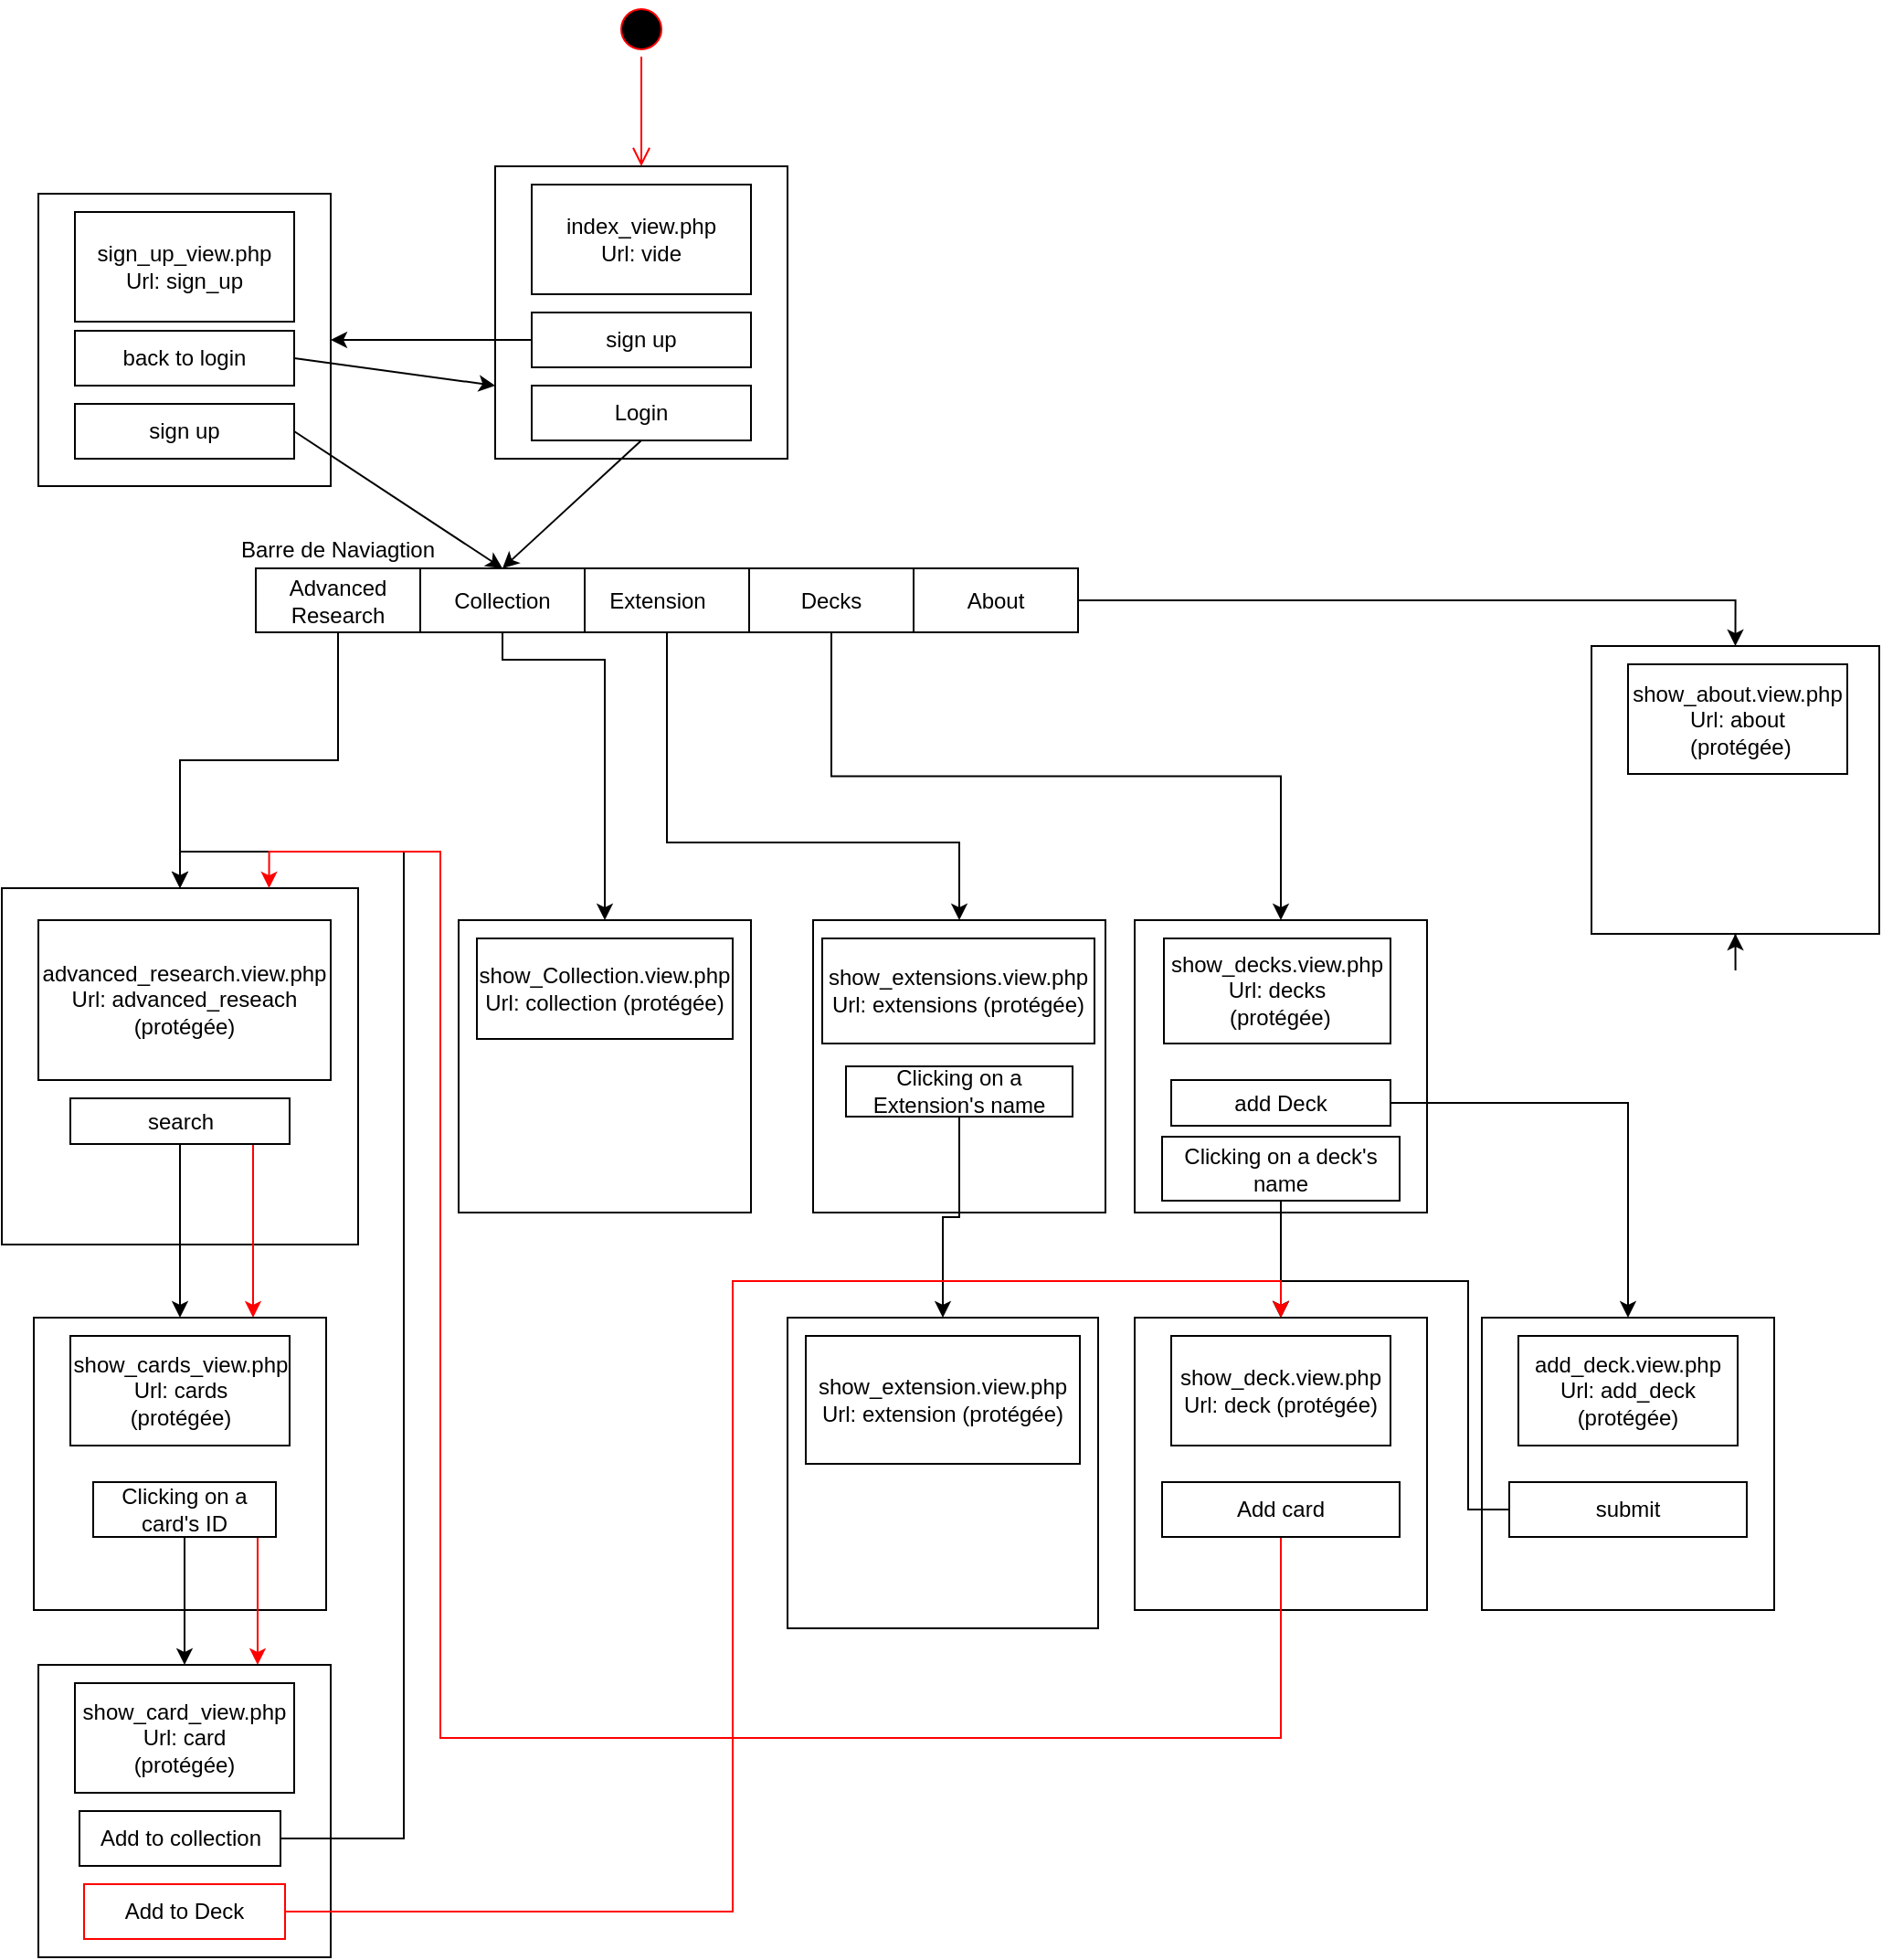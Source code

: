 <mxfile version="17.1.0" type="device"><diagram id="t1hI5LqDuZjC8F_jfuu2" name="Page-1"><mxGraphModel dx="988" dy="564" grid="1" gridSize="10" guides="1" tooltips="1" connect="1" arrows="1" fold="1" page="1" pageScale="1" pageWidth="827" pageHeight="1169" math="0" shadow="0"><root><mxCell id="0"/><mxCell id="1" parent="0"/><mxCell id="mGmHyPtAnsM37EOMvdgF-3" value="" style="whiteSpace=wrap;html=1;aspect=fixed;" parent="1" vertex="1"><mxGeometry x="320" y="220" width="160" height="160" as="geometry"/></mxCell><mxCell id="mGmHyPtAnsM37EOMvdgF-1" value="index_view.php&lt;br&gt;Url: vide" style="rounded=0;whiteSpace=wrap;html=1;" parent="1" vertex="1"><mxGeometry x="340" y="230" width="120" height="60" as="geometry"/></mxCell><mxCell id="mGmHyPtAnsM37EOMvdgF-2" value="Login" style="rounded=0;whiteSpace=wrap;html=1;" parent="1" vertex="1"><mxGeometry x="340" y="340" width="120" height="30" as="geometry"/></mxCell><mxCell id="mGmHyPtAnsM37EOMvdgF-4" value="" style="whiteSpace=wrap;html=1;aspect=fixed;" parent="1" vertex="1"><mxGeometry x="300" y="632.5" width="160" height="160" as="geometry"/></mxCell><mxCell id="mGmHyPtAnsM37EOMvdgF-5" value="show_Collection.view.php&lt;br&gt;Url: collection (protégée)" style="rounded=0;whiteSpace=wrap;html=1;" parent="1" vertex="1"><mxGeometry x="310" y="642.5" width="140" height="55" as="geometry"/></mxCell><mxCell id="mGmHyPtAnsM37EOMvdgF-9" value="" style="endArrow=classic;html=1;rounded=0;entryX=0.5;entryY=0;entryDx=0;entryDy=0;exitX=0.5;exitY=1;exitDx=0;exitDy=0;" parent="1" source="mGmHyPtAnsM37EOMvdgF-2" target="AfJSVxRwZJ5kCRPgG-Cy-4" edge="1"><mxGeometry width="50" height="50" relative="1" as="geometry"><mxPoint x="390" y="410" as="sourcePoint"/><mxPoint x="440" y="360" as="targetPoint"/></mxGeometry></mxCell><mxCell id="mGmHyPtAnsM37EOMvdgF-10" value="" style="whiteSpace=wrap;html=1;aspect=fixed;" parent="1" vertex="1"><mxGeometry x="494" y="632.5" width="160" height="160" as="geometry"/></mxCell><mxCell id="mGmHyPtAnsM37EOMvdgF-11" value="show_extensions.view.php&lt;br&gt;Url: extensions (protégée)" style="rounded=0;whiteSpace=wrap;html=1;" parent="1" vertex="1"><mxGeometry x="499" y="642.5" width="149" height="57.5" as="geometry"/></mxCell><mxCell id="AfJSVxRwZJ5kCRPgG-Cy-25" style="edgeStyle=orthogonalEdgeStyle;rounded=0;orthogonalLoop=1;jettySize=auto;html=1;exitX=0.5;exitY=1;exitDx=0;exitDy=0;entryX=0.5;entryY=0;entryDx=0;entryDy=0;" parent="1" source="mGmHyPtAnsM37EOMvdgF-12" target="AfJSVxRwZJ5kCRPgG-Cy-22" edge="1"><mxGeometry relative="1" as="geometry"/></mxCell><mxCell id="mGmHyPtAnsM37EOMvdgF-12" value="Clicking on a Extension's name" style="rounded=0;whiteSpace=wrap;html=1;" parent="1" vertex="1"><mxGeometry x="512" y="712.5" width="124" height="27.5" as="geometry"/></mxCell><mxCell id="mGmHyPtAnsM37EOMvdgF-16" value="" style="whiteSpace=wrap;html=1;aspect=fixed;" parent="1" vertex="1"><mxGeometry x="50" y="615" width="195" height="195" as="geometry"/></mxCell><mxCell id="mGmHyPtAnsM37EOMvdgF-17" value="advanced_research.view.php&lt;br&gt;Url: advanced_reseach (protégée)" style="rounded=0;whiteSpace=wrap;html=1;" parent="1" vertex="1"><mxGeometry x="70" y="632.5" width="160" height="87.5" as="geometry"/></mxCell><mxCell id="AfJSVxRwZJ5kCRPgG-Cy-51" style="edgeStyle=orthogonalEdgeStyle;rounded=0;orthogonalLoop=1;jettySize=auto;html=1;exitX=0.75;exitY=1;exitDx=0;exitDy=0;entryX=0.75;entryY=0;entryDx=0;entryDy=0;strokeColor=#FF0000;fillColor=#00FF00;" parent="1" source="mGmHyPtAnsM37EOMvdgF-18" target="AfJSVxRwZJ5kCRPgG-Cy-10" edge="1"><mxGeometry relative="1" as="geometry"><Array as="points"><mxPoint x="188" y="755"/></Array></mxGeometry></mxCell><mxCell id="mGmHyPtAnsM37EOMvdgF-18" value="search" style="rounded=0;whiteSpace=wrap;html=1;" parent="1" vertex="1"><mxGeometry x="87.5" y="730" width="120" height="25" as="geometry"/></mxCell><mxCell id="2Z8GBUXBvu-Es88s9Bnw-1" value="" style="whiteSpace=wrap;html=1;aspect=fixed;" parent="1" vertex="1"><mxGeometry x="70" y="235" width="160" height="160" as="geometry"/></mxCell><mxCell id="2Z8GBUXBvu-Es88s9Bnw-2" value="sign_up_view.php&lt;br&gt;Url: sign_up" style="rounded=0;whiteSpace=wrap;html=1;" parent="1" vertex="1"><mxGeometry x="90" y="245" width="120" height="60" as="geometry"/></mxCell><mxCell id="2Z8GBUXBvu-Es88s9Bnw-3" value="back to login" style="rounded=0;whiteSpace=wrap;html=1;" parent="1" vertex="1"><mxGeometry x="90" y="310" width="120" height="30" as="geometry"/></mxCell><mxCell id="2Z8GBUXBvu-Es88s9Bnw-4" value="sign up" style="rounded=0;whiteSpace=wrap;html=1;" parent="1" vertex="1"><mxGeometry x="340" y="300" width="120" height="30" as="geometry"/></mxCell><mxCell id="2Z8GBUXBvu-Es88s9Bnw-6" value="" style="endArrow=classic;html=1;rounded=0;entryX=1;entryY=0.5;entryDx=0;entryDy=0;exitX=0;exitY=0.5;exitDx=0;exitDy=0;" parent="1" source="2Z8GBUXBvu-Es88s9Bnw-4" target="2Z8GBUXBvu-Es88s9Bnw-1" edge="1"><mxGeometry width="50" height="50" relative="1" as="geometry"><mxPoint x="410" y="380" as="sourcePoint"/><mxPoint x="410" y="435" as="targetPoint"/></mxGeometry></mxCell><mxCell id="2Z8GBUXBvu-Es88s9Bnw-7" value="" style="endArrow=classic;html=1;rounded=0;entryX=0;entryY=0.75;entryDx=0;entryDy=0;exitX=1;exitY=0.5;exitDx=0;exitDy=0;" parent="1" source="2Z8GBUXBvu-Es88s9Bnw-3" target="mGmHyPtAnsM37EOMvdgF-3" edge="1"><mxGeometry width="50" height="50" relative="1" as="geometry"><mxPoint x="350" y="325" as="sourcePoint"/><mxPoint x="240" y="325" as="targetPoint"/></mxGeometry></mxCell><mxCell id="2Z8GBUXBvu-Es88s9Bnw-8" value="" style="endArrow=classic;html=1;rounded=0;entryX=0.5;entryY=0;entryDx=0;entryDy=0;exitX=1;exitY=0.5;exitDx=0;exitDy=0;" parent="1" source="2Z8GBUXBvu-Es88s9Bnw-9" target="AfJSVxRwZJ5kCRPgG-Cy-4" edge="1"><mxGeometry width="50" height="50" relative="1" as="geometry"><mxPoint x="360" y="335" as="sourcePoint"/><mxPoint x="250" y="335" as="targetPoint"/></mxGeometry></mxCell><mxCell id="2Z8GBUXBvu-Es88s9Bnw-9" value="sign up" style="rounded=0;whiteSpace=wrap;html=1;" parent="1" vertex="1"><mxGeometry x="90" y="350" width="120" height="30" as="geometry"/></mxCell><mxCell id="AfJSVxRwZJ5kCRPgG-Cy-1" value="Extension" style="rounded=0;whiteSpace=wrap;html=1;" parent="1" vertex="1"><mxGeometry x="189" y="440" width="440" height="35" as="geometry"/></mxCell><mxCell id="AfJSVxRwZJ5kCRPgG-Cy-2" value="Barre de Naviagtion" style="text;html=1;strokeColor=none;fillColor=none;align=center;verticalAlign=middle;whiteSpace=wrap;rounded=0;" parent="1" vertex="1"><mxGeometry x="154" y="420" width="160" height="20" as="geometry"/></mxCell><mxCell id="AfJSVxRwZJ5kCRPgG-Cy-34" style="edgeStyle=orthogonalEdgeStyle;rounded=0;orthogonalLoop=1;jettySize=auto;html=1;exitX=0.5;exitY=1;exitDx=0;exitDy=0;entryX=0.5;entryY=0;entryDx=0;entryDy=0;" parent="1" source="AfJSVxRwZJ5kCRPgG-Cy-3" target="mGmHyPtAnsM37EOMvdgF-16" edge="1"><mxGeometry relative="1" as="geometry"/></mxCell><mxCell id="AfJSVxRwZJ5kCRPgG-Cy-3" value="Advanced Research" style="rounded=0;whiteSpace=wrap;html=1;" parent="1" vertex="1"><mxGeometry x="189" y="440" width="90" height="35" as="geometry"/></mxCell><mxCell id="AfJSVxRwZJ5kCRPgG-Cy-9" style="edgeStyle=orthogonalEdgeStyle;rounded=0;orthogonalLoop=1;jettySize=auto;html=1;exitX=0.5;exitY=1;exitDx=0;exitDy=0;entryX=0.5;entryY=0;entryDx=0;entryDy=0;" parent="1" source="AfJSVxRwZJ5kCRPgG-Cy-4" target="mGmHyPtAnsM37EOMvdgF-4" edge="1"><mxGeometry relative="1" as="geometry"><Array as="points"><mxPoint x="324" y="490"/><mxPoint x="380" y="490"/></Array></mxGeometry></mxCell><mxCell id="AfJSVxRwZJ5kCRPgG-Cy-4" value="Collection" style="rounded=0;whiteSpace=wrap;html=1;" parent="1" vertex="1"><mxGeometry x="279" y="440" width="90" height="35" as="geometry"/></mxCell><mxCell id="AfJSVxRwZJ5kCRPgG-Cy-33" style="edgeStyle=orthogonalEdgeStyle;rounded=0;orthogonalLoop=1;jettySize=auto;html=1;exitX=0.5;exitY=1;exitDx=0;exitDy=0;entryX=0.5;entryY=0;entryDx=0;entryDy=0;" parent="1" target="mGmHyPtAnsM37EOMvdgF-10" edge="1"><mxGeometry relative="1" as="geometry"><Array as="points"><mxPoint x="414" y="590"/><mxPoint x="574" y="590"/></Array><mxPoint x="414" y="475" as="sourcePoint"/></mxGeometry></mxCell><mxCell id="AfJSVxRwZJ5kCRPgG-Cy-32" style="edgeStyle=orthogonalEdgeStyle;rounded=0;orthogonalLoop=1;jettySize=auto;html=1;exitX=0.5;exitY=1;exitDx=0;exitDy=0;entryX=0.5;entryY=0;entryDx=0;entryDy=0;" parent="1" source="AfJSVxRwZJ5kCRPgG-Cy-7" target="AfJSVxRwZJ5kCRPgG-Cy-26" edge="1"><mxGeometry relative="1" as="geometry"/></mxCell><mxCell id="AfJSVxRwZJ5kCRPgG-Cy-7" value="Decks&lt;span style=&quot;color: rgba(0 , 0 , 0 , 0) ; font-family: monospace ; font-size: 0px&quot;&gt;%3CmxGraphModel%3E%3Croot%3E%3CmxCell%20id%3D%220%22%2F%3E%3CmxCell%20id%3D%221%22%20parent%3D%220%22%2F%3E%3CmxCell%20id%3D%222%22%20value%3D%22Collection%22%20style%3D%22rounded%3D0%3BwhiteSpace%3Dwrap%3Bhtml%3D1%3B%22%20vertex%3D%221%22%20parent%3D%221%22%3E%3CmxGeometry%20x%3D%22100%22%20y%3D%22435%22%20width%3D%2290%22%20height%3D%2235%22%20as%3D%22geometry%22%2F%3E%3C%2FmxCell%3E%3C%2Froot%3E%3C%2FmxGraphModel%3E&lt;/span&gt;&lt;span style=&quot;color: rgba(0 , 0 , 0 , 0) ; font-family: monospace ; font-size: 0px&quot;&gt;%3CmxGraphModel%3E%3Croot%3E%3CmxCell%20id%3D%220%22%2F%3E%3CmxCell%20id%3D%221%22%20parent%3D%220%22%2F%3E%3CmxCell%20id%3D%222%22%20value%3D%22Collection%22%20style%3D%22rounded%3D0%3BwhiteSpace%3Dwrap%3Bhtml%3D1%3B%22%20vertex%3D%221%22%20parent%3D%221%22%3E%3CmxGeometry%20x%3D%22100%22%20y%3D%22435%22%20width%3D%2290%22%20height%3D%2235%22%20as%3D%22geometry%22%2F%3E%3C%2FmxCell%3E%3C%2Froot%3E%3C%2FmxGraphModel%3E&lt;/span&gt;" style="rounded=0;whiteSpace=wrap;html=1;" parent="1" vertex="1"><mxGeometry x="459" y="440" width="90" height="35" as="geometry"/></mxCell><mxCell id="AfJSVxRwZJ5kCRPgG-Cy-45" style="edgeStyle=orthogonalEdgeStyle;rounded=0;orthogonalLoop=1;jettySize=auto;html=1;exitX=1;exitY=0.5;exitDx=0;exitDy=0;entryX=0.5;entryY=0;entryDx=0;entryDy=0;" parent="1" source="AfJSVxRwZJ5kCRPgG-Cy-8" target="AfJSVxRwZJ5kCRPgG-Cy-41" edge="1"><mxGeometry relative="1" as="geometry"/></mxCell><mxCell id="AfJSVxRwZJ5kCRPgG-Cy-8" value="About" style="rounded=0;whiteSpace=wrap;html=1;" parent="1" vertex="1"><mxGeometry x="549" y="440" width="90" height="35" as="geometry"/></mxCell><mxCell id="AfJSVxRwZJ5kCRPgG-Cy-10" value="" style="whiteSpace=wrap;html=1;aspect=fixed;" parent="1" vertex="1"><mxGeometry x="67.5" y="850" width="160" height="160" as="geometry"/></mxCell><mxCell id="AfJSVxRwZJ5kCRPgG-Cy-11" value="show_cards_view.php&lt;br&gt;Url: cards&lt;br&gt;(protégée)" style="rounded=0;whiteSpace=wrap;html=1;" parent="1" vertex="1"><mxGeometry x="87.5" y="860" width="120" height="60" as="geometry"/></mxCell><mxCell id="AfJSVxRwZJ5kCRPgG-Cy-14" value="" style="endArrow=classic;html=1;rounded=0;exitX=0.5;exitY=1;exitDx=0;exitDy=0;entryX=0.5;entryY=0;entryDx=0;entryDy=0;" parent="1" source="mGmHyPtAnsM37EOMvdgF-18" target="AfJSVxRwZJ5kCRPgG-Cy-10" edge="1"><mxGeometry width="50" height="50" relative="1" as="geometry"><mxPoint x="340" y="910" as="sourcePoint"/><mxPoint x="390" y="860" as="targetPoint"/></mxGeometry></mxCell><mxCell id="AfJSVxRwZJ5kCRPgG-Cy-19" style="edgeStyle=orthogonalEdgeStyle;rounded=0;orthogonalLoop=1;jettySize=auto;html=1;exitX=0.5;exitY=1;exitDx=0;exitDy=0;entryX=0.5;entryY=0;entryDx=0;entryDy=0;" parent="1" source="AfJSVxRwZJ5kCRPgG-Cy-15" target="AfJSVxRwZJ5kCRPgG-Cy-16" edge="1"><mxGeometry relative="1" as="geometry"/></mxCell><mxCell id="AfJSVxRwZJ5kCRPgG-Cy-52" style="edgeStyle=orthogonalEdgeStyle;rounded=0;orthogonalLoop=1;jettySize=auto;html=1;exitX=0.75;exitY=1;exitDx=0;exitDy=0;entryX=0.75;entryY=0;entryDx=0;entryDy=0;strokeColor=#FF0000;fillColor=#00FF00;" parent="1" source="AfJSVxRwZJ5kCRPgG-Cy-15" target="AfJSVxRwZJ5kCRPgG-Cy-16" edge="1"><mxGeometry relative="1" as="geometry"><Array as="points"><mxPoint x="190" y="970"/></Array></mxGeometry></mxCell><mxCell id="AfJSVxRwZJ5kCRPgG-Cy-15" value="Clicking on a card's ID" style="rounded=0;whiteSpace=wrap;html=1;" parent="1" vertex="1"><mxGeometry x="100" y="940" width="100" height="30" as="geometry"/></mxCell><mxCell id="AfJSVxRwZJ5kCRPgG-Cy-16" value="" style="whiteSpace=wrap;html=1;aspect=fixed;" parent="1" vertex="1"><mxGeometry x="70" y="1040" width="160" height="160" as="geometry"/></mxCell><mxCell id="AfJSVxRwZJ5kCRPgG-Cy-17" value="show_card_view.php&lt;br&gt;Url: card&lt;br&gt;(protégée)" style="rounded=0;whiteSpace=wrap;html=1;" parent="1" vertex="1"><mxGeometry x="90" y="1050" width="120" height="60" as="geometry"/></mxCell><mxCell id="AfJSVxRwZJ5kCRPgG-Cy-21" style="edgeStyle=orthogonalEdgeStyle;rounded=0;orthogonalLoop=1;jettySize=auto;html=1;exitX=1;exitY=0.5;exitDx=0;exitDy=0;entryX=0.5;entryY=0;entryDx=0;entryDy=0;" parent="1" source="AfJSVxRwZJ5kCRPgG-Cy-20" target="mGmHyPtAnsM37EOMvdgF-16" edge="1"><mxGeometry relative="1" as="geometry"><Array as="points"><mxPoint x="270" y="1135"/><mxPoint x="270" y="595"/><mxPoint x="148" y="595"/></Array></mxGeometry></mxCell><mxCell id="AfJSVxRwZJ5kCRPgG-Cy-20" value="Add to collection" style="rounded=0;whiteSpace=wrap;html=1;" parent="1" vertex="1"><mxGeometry x="92.5" y="1120" width="110" height="30" as="geometry"/></mxCell><mxCell id="AfJSVxRwZJ5kCRPgG-Cy-22" value="" style="whiteSpace=wrap;html=1;aspect=fixed;" parent="1" vertex="1"><mxGeometry x="480" y="850" width="170" height="170" as="geometry"/></mxCell><mxCell id="AfJSVxRwZJ5kCRPgG-Cy-23" value="show_extension.view.php&lt;br&gt;Url: extension (protégée)" style="rounded=0;whiteSpace=wrap;html=1;" parent="1" vertex="1"><mxGeometry x="490" y="860" width="150" height="70" as="geometry"/></mxCell><mxCell id="AfJSVxRwZJ5kCRPgG-Cy-26" value="" style="whiteSpace=wrap;html=1;aspect=fixed;" parent="1" vertex="1"><mxGeometry x="670" y="632.5" width="160" height="160" as="geometry"/></mxCell><mxCell id="AfJSVxRwZJ5kCRPgG-Cy-27" value="show_decks.view.php&lt;br&gt;Url: decks&lt;br&gt;&amp;nbsp;(protégée)" style="rounded=0;whiteSpace=wrap;html=1;" parent="1" vertex="1"><mxGeometry x="686" y="642.5" width="124" height="57.5" as="geometry"/></mxCell><mxCell id="AfJSVxRwZJ5kCRPgG-Cy-28" style="edgeStyle=orthogonalEdgeStyle;rounded=0;orthogonalLoop=1;jettySize=auto;html=1;exitX=0.5;exitY=1;exitDx=0;exitDy=0;entryX=0.5;entryY=0;entryDx=0;entryDy=0;" parent="1" source="AfJSVxRwZJ5kCRPgG-Cy-29" target="AfJSVxRwZJ5kCRPgG-Cy-30" edge="1"><mxGeometry relative="1" as="geometry"/></mxCell><mxCell id="AfJSVxRwZJ5kCRPgG-Cy-29" value="Clicking on a deck's name" style="rounded=0;whiteSpace=wrap;html=1;" parent="1" vertex="1"><mxGeometry x="685" y="751" width="130" height="35" as="geometry"/></mxCell><mxCell id="AfJSVxRwZJ5kCRPgG-Cy-30" value="" style="whiteSpace=wrap;html=1;aspect=fixed;" parent="1" vertex="1"><mxGeometry x="670" y="850" width="160" height="160" as="geometry"/></mxCell><mxCell id="AfJSVxRwZJ5kCRPgG-Cy-31" value="show_deck.view.php&lt;br&gt;Url: deck (protégée)" style="rounded=0;whiteSpace=wrap;html=1;" parent="1" vertex="1"><mxGeometry x="690" y="860" width="120" height="60" as="geometry"/></mxCell><mxCell id="AfJSVxRwZJ5kCRPgG-Cy-38" style="edgeStyle=orthogonalEdgeStyle;rounded=0;orthogonalLoop=1;jettySize=auto;html=1;exitX=1;exitY=0.5;exitDx=0;exitDy=0;entryX=0.5;entryY=0;entryDx=0;entryDy=0;" parent="1" source="AfJSVxRwZJ5kCRPgG-Cy-35" target="AfJSVxRwZJ5kCRPgG-Cy-36" edge="1"><mxGeometry relative="1" as="geometry"/></mxCell><mxCell id="AfJSVxRwZJ5kCRPgG-Cy-35" value="add Deck" style="rounded=0;whiteSpace=wrap;html=1;" parent="1" vertex="1"><mxGeometry x="690" y="720" width="120" height="25" as="geometry"/></mxCell><mxCell id="AfJSVxRwZJ5kCRPgG-Cy-36" value="" style="whiteSpace=wrap;html=1;aspect=fixed;" parent="1" vertex="1"><mxGeometry x="860" y="850" width="160" height="160" as="geometry"/></mxCell><mxCell id="AfJSVxRwZJ5kCRPgG-Cy-37" value="add_deck.view.php&lt;br&gt;Url: add_deck (protégée)" style="rounded=0;whiteSpace=wrap;html=1;" parent="1" vertex="1"><mxGeometry x="880" y="860" width="120" height="60" as="geometry"/></mxCell><mxCell id="AfJSVxRwZJ5kCRPgG-Cy-40" style="edgeStyle=orthogonalEdgeStyle;rounded=0;orthogonalLoop=1;jettySize=auto;html=1;exitX=0;exitY=0.5;exitDx=0;exitDy=0;entryX=0.5;entryY=0;entryDx=0;entryDy=0;" parent="1" source="AfJSVxRwZJ5kCRPgG-Cy-39" target="AfJSVxRwZJ5kCRPgG-Cy-30" edge="1"><mxGeometry relative="1" as="geometry"/></mxCell><mxCell id="AfJSVxRwZJ5kCRPgG-Cy-39" value="submit" style="rounded=0;whiteSpace=wrap;html=1;" parent="1" vertex="1"><mxGeometry x="875" y="940" width="130" height="30" as="geometry"/></mxCell><mxCell id="AfJSVxRwZJ5kCRPgG-Cy-41" value="" style="whiteSpace=wrap;html=1;aspect=fixed;" parent="1" vertex="1"><mxGeometry x="920" y="482.5" width="157.5" height="157.5" as="geometry"/></mxCell><mxCell id="AfJSVxRwZJ5kCRPgG-Cy-42" value="show_about.view.php&lt;br&gt;Url: about&lt;br&gt;&amp;nbsp;(protégée)" style="rounded=0;whiteSpace=wrap;html=1;" parent="1" vertex="1"><mxGeometry x="940" y="492.5" width="120" height="60" as="geometry"/></mxCell><mxCell id="AfJSVxRwZJ5kCRPgG-Cy-49" style="edgeStyle=orthogonalEdgeStyle;rounded=0;orthogonalLoop=1;jettySize=auto;html=1;exitX=0.5;exitY=1;exitDx=0;exitDy=0;entryX=0.75;entryY=0;entryDx=0;entryDy=0;fillColor=#FF0000;strokeColor=#FF0000;" parent="1" source="AfJSVxRwZJ5kCRPgG-Cy-47" target="mGmHyPtAnsM37EOMvdgF-16" edge="1"><mxGeometry relative="1" as="geometry"><Array as="points"><mxPoint x="750" y="1080"/><mxPoint x="290" y="1080"/><mxPoint x="290" y="595"/><mxPoint x="196" y="595"/></Array></mxGeometry></mxCell><mxCell id="AfJSVxRwZJ5kCRPgG-Cy-47" value="Add card" style="rounded=0;whiteSpace=wrap;html=1;" parent="1" vertex="1"><mxGeometry x="685" y="940" width="130" height="30" as="geometry"/></mxCell><mxCell id="AfJSVxRwZJ5kCRPgG-Cy-54" style="edgeStyle=orthogonalEdgeStyle;rounded=0;orthogonalLoop=1;jettySize=auto;html=1;exitX=1;exitY=0.5;exitDx=0;exitDy=0;entryX=0.5;entryY=0;entryDx=0;entryDy=0;strokeColor=#FF0000;fillColor=#00FF00;" parent="1" source="AfJSVxRwZJ5kCRPgG-Cy-53" target="AfJSVxRwZJ5kCRPgG-Cy-30" edge="1"><mxGeometry relative="1" as="geometry"><Array as="points"><mxPoint x="450" y="1175"/><mxPoint x="450" y="830"/><mxPoint x="750" y="830"/></Array></mxGeometry></mxCell><mxCell id="AfJSVxRwZJ5kCRPgG-Cy-53" value="Add to Deck" style="rounded=0;whiteSpace=wrap;html=1;strokeColor=#FF0000;" parent="1" vertex="1"><mxGeometry x="95" y="1160" width="110" height="30" as="geometry"/></mxCell><mxCell id="gGnFrxahQdJLeY0-Cmp7-6" value="" style="ellipse;html=1;shape=startState;fillColor=#000000;strokeColor=#ff0000;" parent="1" vertex="1"><mxGeometry x="385" y="130" width="30" height="30" as="geometry"/></mxCell><mxCell id="gGnFrxahQdJLeY0-Cmp7-7" value="" style="edgeStyle=orthogonalEdgeStyle;html=1;verticalAlign=bottom;endArrow=open;endSize=8;strokeColor=#ff0000;rounded=0;" parent="1" source="gGnFrxahQdJLeY0-Cmp7-6" edge="1"><mxGeometry relative="1" as="geometry"><mxPoint x="400" y="220" as="targetPoint"/></mxGeometry></mxCell><mxCell id="5Ix6f6lsvD5YC_OkGFl_-1" style="edgeStyle=orthogonalEdgeStyle;rounded=0;orthogonalLoop=1;jettySize=auto;html=1;exitX=0.5;exitY=1;exitDx=0;exitDy=0;" parent="1" source="AfJSVxRwZJ5kCRPgG-Cy-41" target="AfJSVxRwZJ5kCRPgG-Cy-41" edge="1"><mxGeometry relative="1" as="geometry"/></mxCell></root></mxGraphModel></diagram></mxfile>